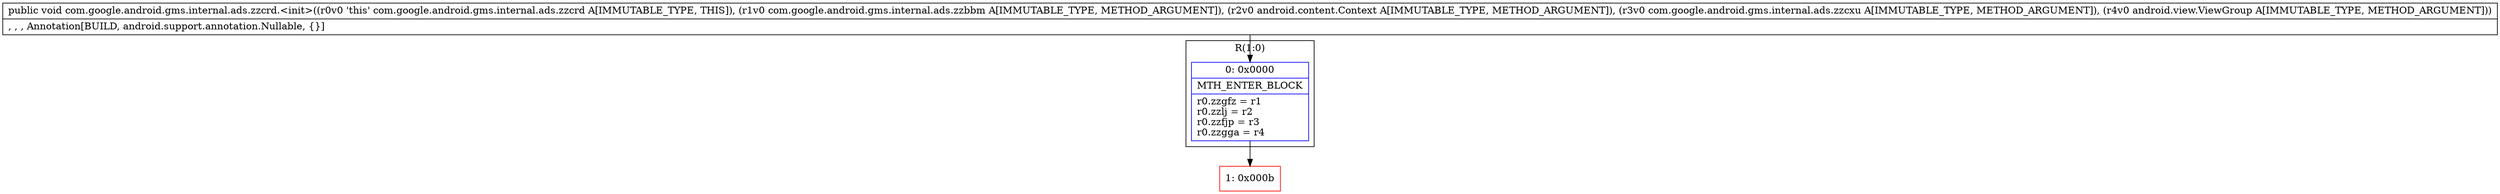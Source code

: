 digraph "CFG forcom.google.android.gms.internal.ads.zzcrd.\<init\>(Lcom\/google\/android\/gms\/internal\/ads\/zzbbm;Landroid\/content\/Context;Lcom\/google\/android\/gms\/internal\/ads\/zzcxu;Landroid\/view\/ViewGroup;)V" {
subgraph cluster_Region_1863457995 {
label = "R(1:0)";
node [shape=record,color=blue];
Node_0 [shape=record,label="{0\:\ 0x0000|MTH_ENTER_BLOCK\l|r0.zzgfz = r1\lr0.zzlj = r2\lr0.zzfjp = r3\lr0.zzgga = r4\l}"];
}
Node_1 [shape=record,color=red,label="{1\:\ 0x000b}"];
MethodNode[shape=record,label="{public void com.google.android.gms.internal.ads.zzcrd.\<init\>((r0v0 'this' com.google.android.gms.internal.ads.zzcrd A[IMMUTABLE_TYPE, THIS]), (r1v0 com.google.android.gms.internal.ads.zzbbm A[IMMUTABLE_TYPE, METHOD_ARGUMENT]), (r2v0 android.content.Context A[IMMUTABLE_TYPE, METHOD_ARGUMENT]), (r3v0 com.google.android.gms.internal.ads.zzcxu A[IMMUTABLE_TYPE, METHOD_ARGUMENT]), (r4v0 android.view.ViewGroup A[IMMUTABLE_TYPE, METHOD_ARGUMENT]))  | , , , Annotation[BUILD, android.support.annotation.Nullable, \{\}]\l}"];
MethodNode -> Node_0;
Node_0 -> Node_1;
}

